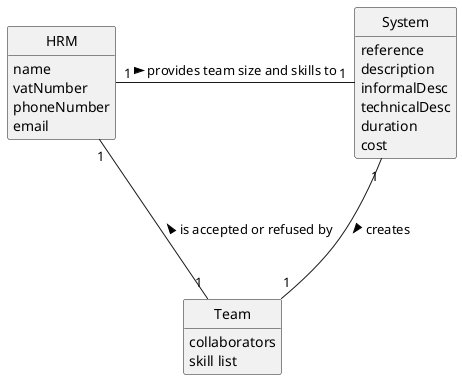 @startuml
skinparam monochrome true
skinparam packageStyle rectangle
skinparam shadowing false

'left to right direction

skinparam classAttributeIconSize 0

hide circle
hide methods

'title Domain Model

'class Platform {
'  -description
'}

class HRM {
    name
    vatNumber
    phoneNumber
    email
}

class System {
    reference
    description
    informalDesc
    technicalDesc
    duration
    cost
}

class Team {
    collaborators
    skill list
}

'class User {
'    name
'    email
'    password
'}

HRM "1" - "1" System : provides team size and skills to >
System "1" --- "1" Team: creates >
Team "1" - "1" HRM : is accepted or refused by >
@enduml